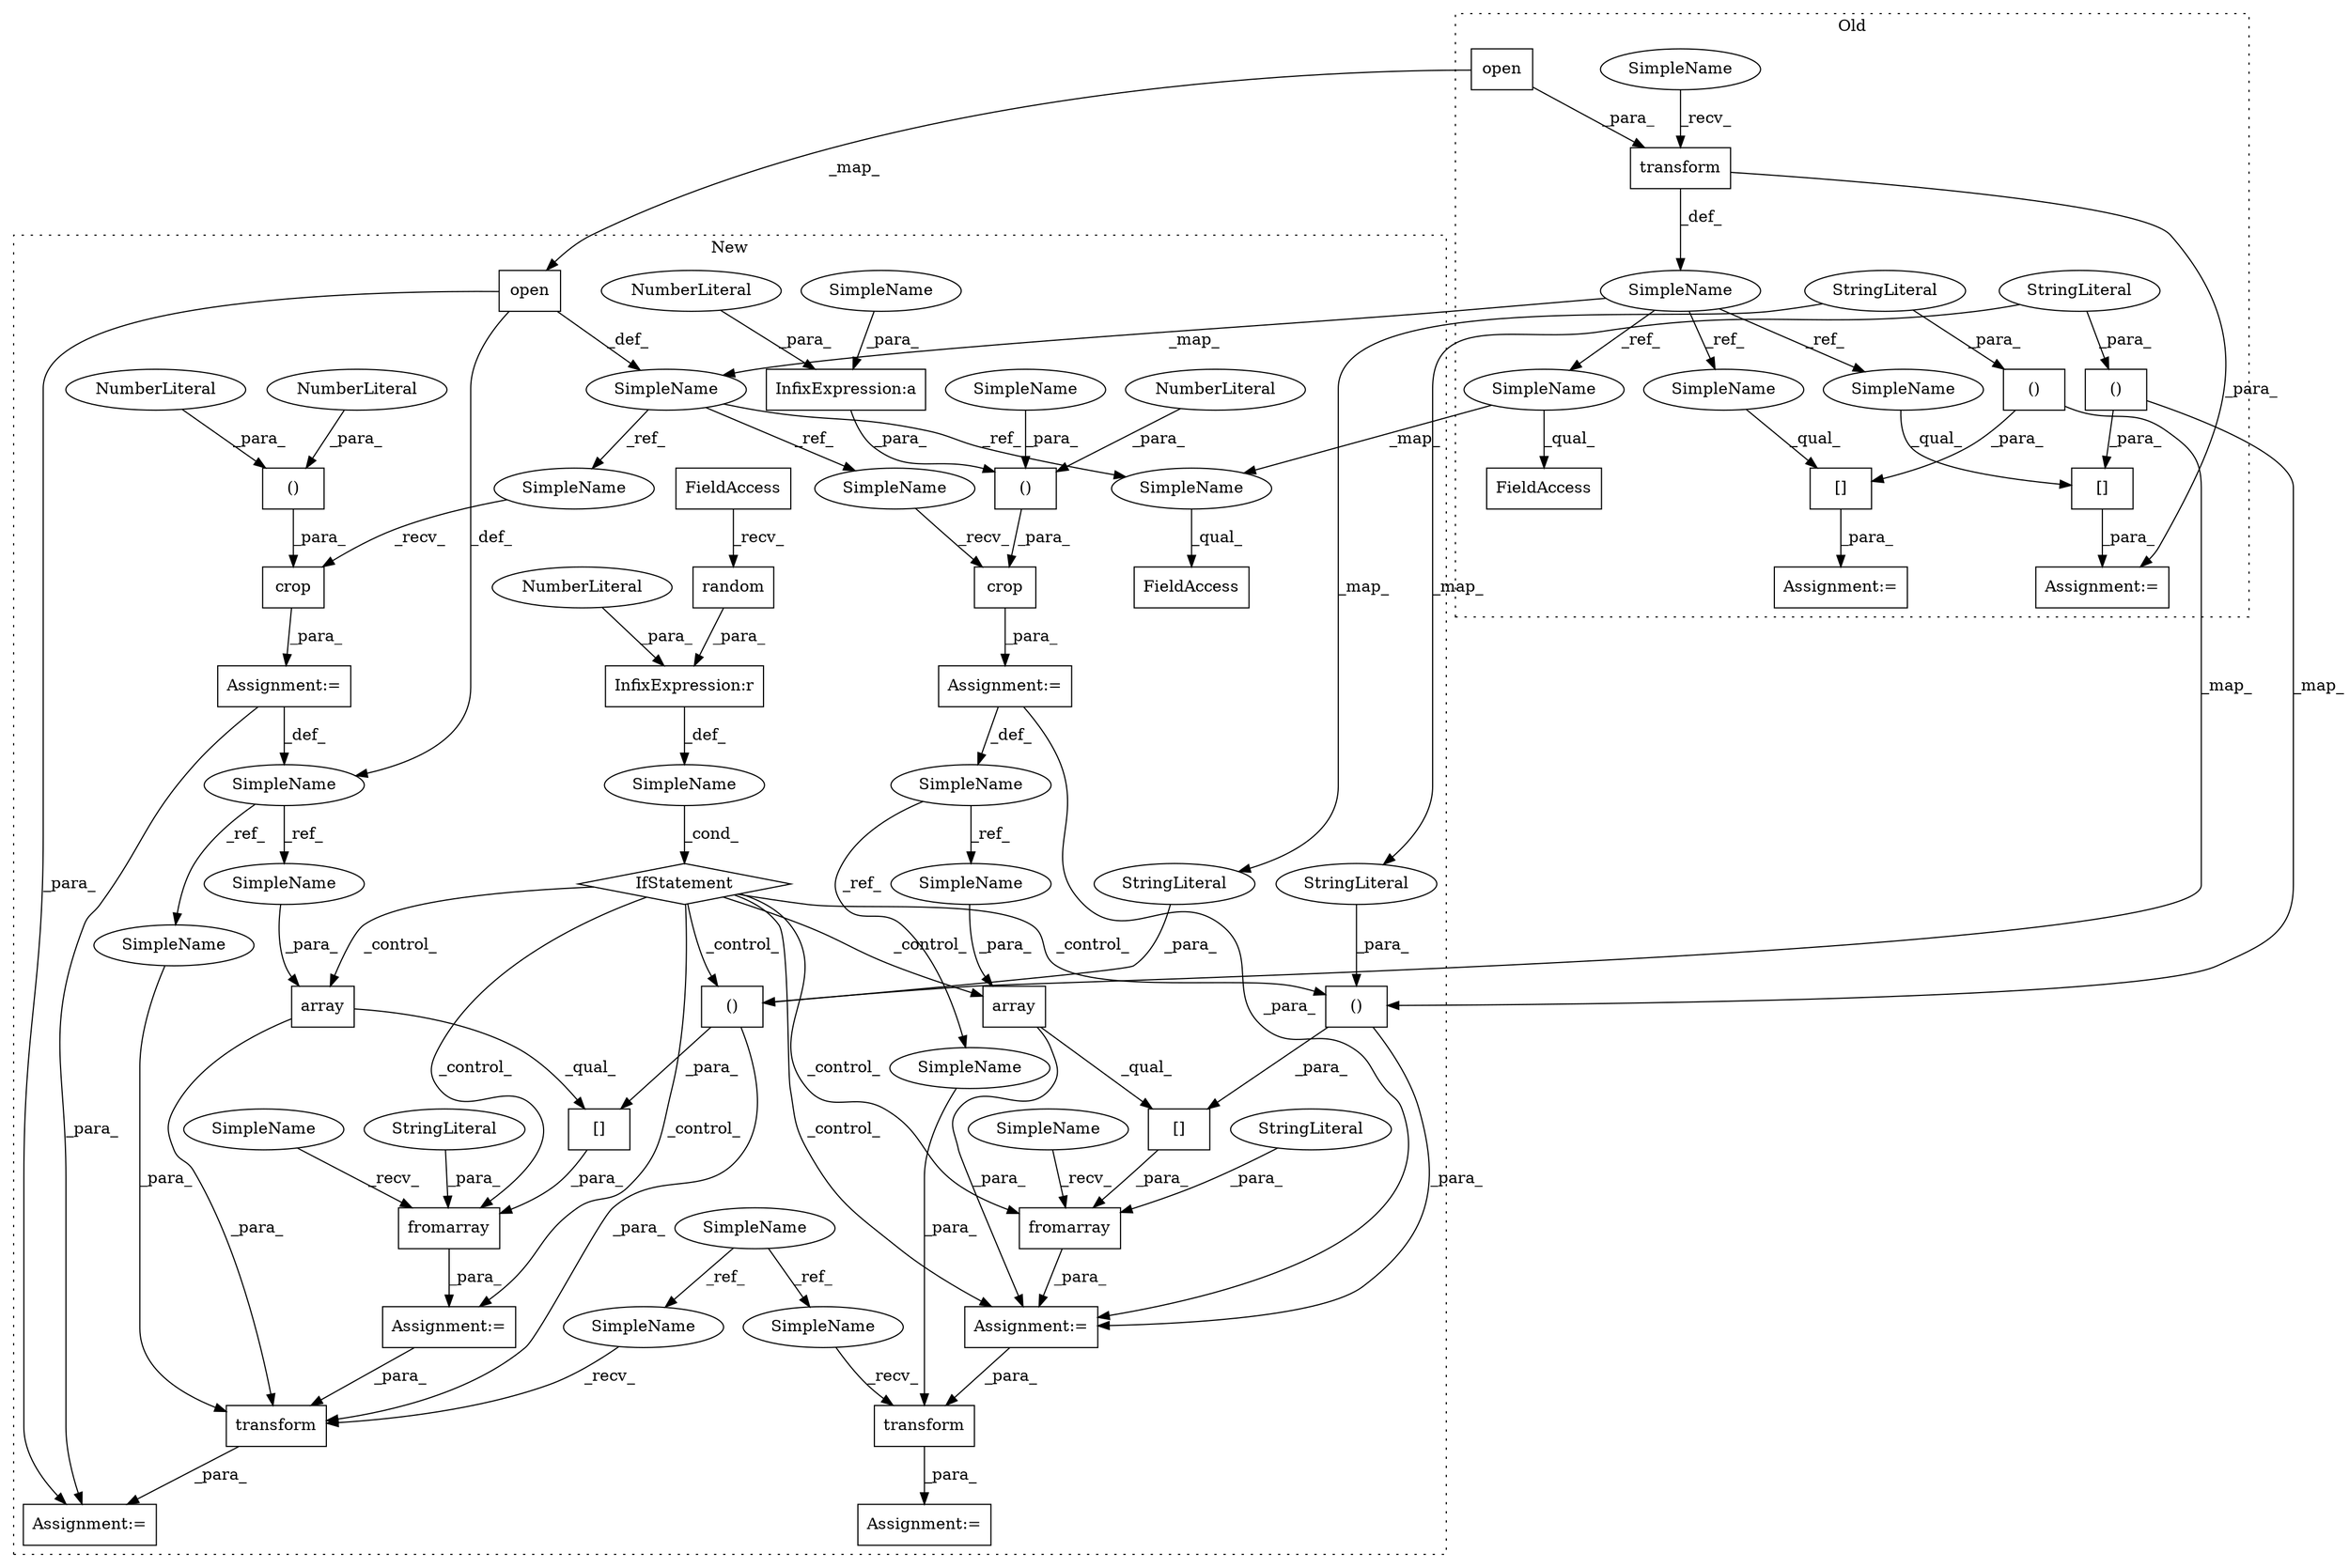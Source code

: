 digraph G {
subgraph cluster0 {
1 [label="transform" a="32" s="603,662" l="10,1" shape="box"];
3 [label="Assignment:=" a="7" s="863" l="1" shape="box"];
13 [label="[]" a="2" s="864,958" l="14,2" shape="box"];
22 [label="open" a="32" s="619,661" l="5,1" shape="box"];
24 [label="[]" a="2" s="755,849" l="14,2" shape="box"];
25 [label="SimpleName" a="42" s="589" l="8" shape="ellipse"];
32 [label="FieldAccess" a="22" s="705" l="14" shape="box"];
39 [label="()" a="106" s="878" l="80" shape="box"];
42 [label="()" a="106" s="769" l="80" shape="box"];
43 [label="Assignment:=" a="7" s="754" l="1" shape="box"];
45 [label="StringLiteral" a="45" s="769" l="22" shape="ellipse"];
51 [label="StringLiteral" a="45" s="878" l="22" shape="ellipse"];
58 [label="SimpleName" a="42" s="705" l="8" shape="ellipse"];
59 [label="SimpleName" a="42" s="864" l="8" shape="ellipse"];
60 [label="SimpleName" a="42" s="755" l="8" shape="ellipse"];
68 [label="SimpleName" a="42" s="598" l="4" shape="ellipse"];
label = "Old";
style="dotted";
}
subgraph cluster1 {
2 [label="IfStatement" a="25" s="810,841" l="4,2" shape="diamond"];
4 [label="Assignment:=" a="7" s="856" l="1" shape="box"];
5 [label="SimpleName" a="42" s="" l="" shape="ellipse"];
6 [label="Assignment:=" a="7" s="661" l="1" shape="box"];
7 [label="[]" a="2" s="873,975" l="26,2" shape="box"];
8 [label="InfixExpression:r" a="27" s="835" l="3" shape="box"];
9 [label="NumberLiteral" a="34" s="838" l="3" shape="ellipse"];
10 [label="crop" a="32" s="666,725" l="10,2" shape="box"];
11 [label="()" a="106" s="676" l="49" shape="box"];
12 [label="NumberLiteral" a="34" s="676" l="1" shape="ellipse"];
14 [label="NumberLiteral" a="34" s="690" l="1" shape="ellipse"];
15 [label="fromarray" a="32" s="1004,1124" l="10,1" shape="box"];
16 [label="()" a="106" s="753" l="49" shape="box"];
17 [label="InfixExpression:a" a="27" s="755" l="3" shape="box"];
18 [label="NumberLiteral" a="34" s="773" l="1" shape="ellipse"];
19 [label="[]" a="2" s="1014,1116" l="26,2" shape="box"];
20 [label="NumberLiteral" a="34" s="758" l="1" shape="ellipse"];
21 [label="fromarray" a="32" s="863,983" l="10,1" shape="box"];
23 [label="open" a="32" s="571,613" l="5,1" shape="box"];
26 [label="SimpleName" a="42" s="561" l="3" shape="ellipse"];
27 [label="random" a="32" s="827" l="8" shape="box"];
28 [label="transform" a="32" s="1181,1196" l="10,1" shape="box"];
29 [label="SimpleName" a="42" s="458" l="4" shape="ellipse"];
30 [label="transform" a="32" s="1148,1163" l="10,1" shape="box"];
31 [label="array" a="32" s="1020,1031" l="6,1" shape="box"];
33 [label="FieldAccess" a="22" s="814" l="5" shape="box"];
34 [label="array" a="32" s="879,890" l="6,1" shape="box"];
35 [label="FieldAccess" a="22" s="642" l="8" shape="box"];
36 [label="SimpleName" a="42" s="656" l="5" shape="ellipse"];
37 [label="SimpleName" a="42" s="733" l="5" shape="ellipse"];
38 [label="()" a="106" s="899" l="76" shape="box"];
40 [label="Assignment:=" a="7" s="1142" l="1" shape="box"];
41 [label="()" a="106" s="1040" l="76" shape="box"];
44 [label="StringLiteral" a="45" s="978" l="5" shape="ellipse"];
46 [label="StringLiteral" a="45" s="1069" l="18" shape="ellipse"];
47 [label="StringLiteral" a="45" s="1119" l="5" shape="ellipse"];
48 [label="Assignment:=" a="7" s="1175" l="1" shape="box"];
49 [label="Assignment:=" a="7" s="738" l="1" shape="box"];
50 [label="Assignment:=" a="7" s="997" l="1" shape="box"];
52 [label="StringLiteral" a="45" s="928" l="18" shape="ellipse"];
53 [label="crop" a="32" s="743,802" l="10,2" shape="box"];
54 [label="SimpleName" a="42" s="998" l="5" shape="ellipse"];
55 [label="SimpleName" a="42" s="857" l="5" shape="ellipse"];
56 [label="SimpleName" a="42" s="1176" l="4" shape="ellipse"];
57 [label="SimpleName" a="42" s="1143" l="4" shape="ellipse"];
61 [label="SimpleName" a="42" s="739" l="3" shape="ellipse"];
62 [label="SimpleName" a="42" s="642" l="3" shape="ellipse"];
63 [label="SimpleName" a="42" s="662" l="3" shape="ellipse"];
64 [label="SimpleName" a="42" s="1191" l="5" shape="ellipse"];
65 [label="SimpleName" a="42" s="1026" l="5" shape="ellipse"];
66 [label="SimpleName" a="42" s="754" l="1" shape="ellipse"];
67 [label="SimpleName" a="42" s="787" l="1" shape="ellipse"];
69 [label="SimpleName" a="42" s="1158" l="5" shape="ellipse"];
70 [label="SimpleName" a="42" s="885" l="5" shape="ellipse"];
label = "New";
style="dotted";
}
1 -> 25 [label="_def_"];
1 -> 43 [label="_para_"];
2 -> 31 [label="_control_"];
2 -> 38 [label="_control_"];
2 -> 15 [label="_control_"];
2 -> 21 [label="_control_"];
2 -> 41 [label="_control_"];
2 -> 4 [label="_control_"];
2 -> 50 [label="_control_"];
2 -> 34 [label="_control_"];
4 -> 30 [label="_para_"];
5 -> 2 [label="_cond_"];
6 -> 36 [label="_def_"];
6 -> 40 [label="_para_"];
7 -> 21 [label="_para_"];
8 -> 5 [label="_def_"];
9 -> 8 [label="_para_"];
10 -> 6 [label="_para_"];
11 -> 10 [label="_para_"];
12 -> 11 [label="_para_"];
13 -> 3 [label="_para_"];
14 -> 11 [label="_para_"];
15 -> 50 [label="_para_"];
16 -> 53 [label="_para_"];
17 -> 16 [label="_para_"];
18 -> 16 [label="_para_"];
19 -> 15 [label="_para_"];
20 -> 17 [label="_para_"];
21 -> 4 [label="_para_"];
22 -> 23 [label="_map_"];
22 -> 1 [label="_para_"];
23 -> 40 [label="_para_"];
23 -> 36 [label="_def_"];
23 -> 26 [label="_def_"];
24 -> 43 [label="_para_"];
25 -> 60 [label="_ref_"];
25 -> 26 [label="_map_"];
25 -> 59 [label="_ref_"];
25 -> 58 [label="_ref_"];
26 -> 62 [label="_ref_"];
26 -> 63 [label="_ref_"];
26 -> 61 [label="_ref_"];
27 -> 8 [label="_para_"];
28 -> 48 [label="_para_"];
29 -> 57 [label="_ref_"];
29 -> 56 [label="_ref_"];
30 -> 40 [label="_para_"];
31 -> 50 [label="_para_"];
31 -> 19 [label="_qual_"];
33 -> 27 [label="_recv_"];
34 -> 7 [label="_qual_"];
34 -> 30 [label="_para_"];
36 -> 70 [label="_ref_"];
36 -> 69 [label="_ref_"];
37 -> 64 [label="_ref_"];
37 -> 65 [label="_ref_"];
38 -> 30 [label="_para_"];
38 -> 7 [label="_para_"];
39 -> 13 [label="_para_"];
39 -> 38 [label="_map_"];
41 -> 19 [label="_para_"];
41 -> 50 [label="_para_"];
42 -> 41 [label="_map_"];
42 -> 24 [label="_para_"];
44 -> 21 [label="_para_"];
45 -> 46 [label="_map_"];
45 -> 42 [label="_para_"];
46 -> 41 [label="_para_"];
47 -> 15 [label="_para_"];
49 -> 37 [label="_def_"];
49 -> 50 [label="_para_"];
50 -> 28 [label="_para_"];
51 -> 39 [label="_para_"];
51 -> 52 [label="_map_"];
52 -> 38 [label="_para_"];
53 -> 49 [label="_para_"];
54 -> 15 [label="_recv_"];
55 -> 21 [label="_recv_"];
56 -> 28 [label="_recv_"];
57 -> 30 [label="_recv_"];
58 -> 32 [label="_qual_"];
58 -> 62 [label="_map_"];
59 -> 13 [label="_qual_"];
60 -> 24 [label="_qual_"];
61 -> 53 [label="_recv_"];
62 -> 35 [label="_qual_"];
63 -> 10 [label="_recv_"];
64 -> 28 [label="_para_"];
65 -> 31 [label="_para_"];
66 -> 17 [label="_para_"];
67 -> 16 [label="_para_"];
68 -> 1 [label="_recv_"];
69 -> 30 [label="_para_"];
70 -> 34 [label="_para_"];
}